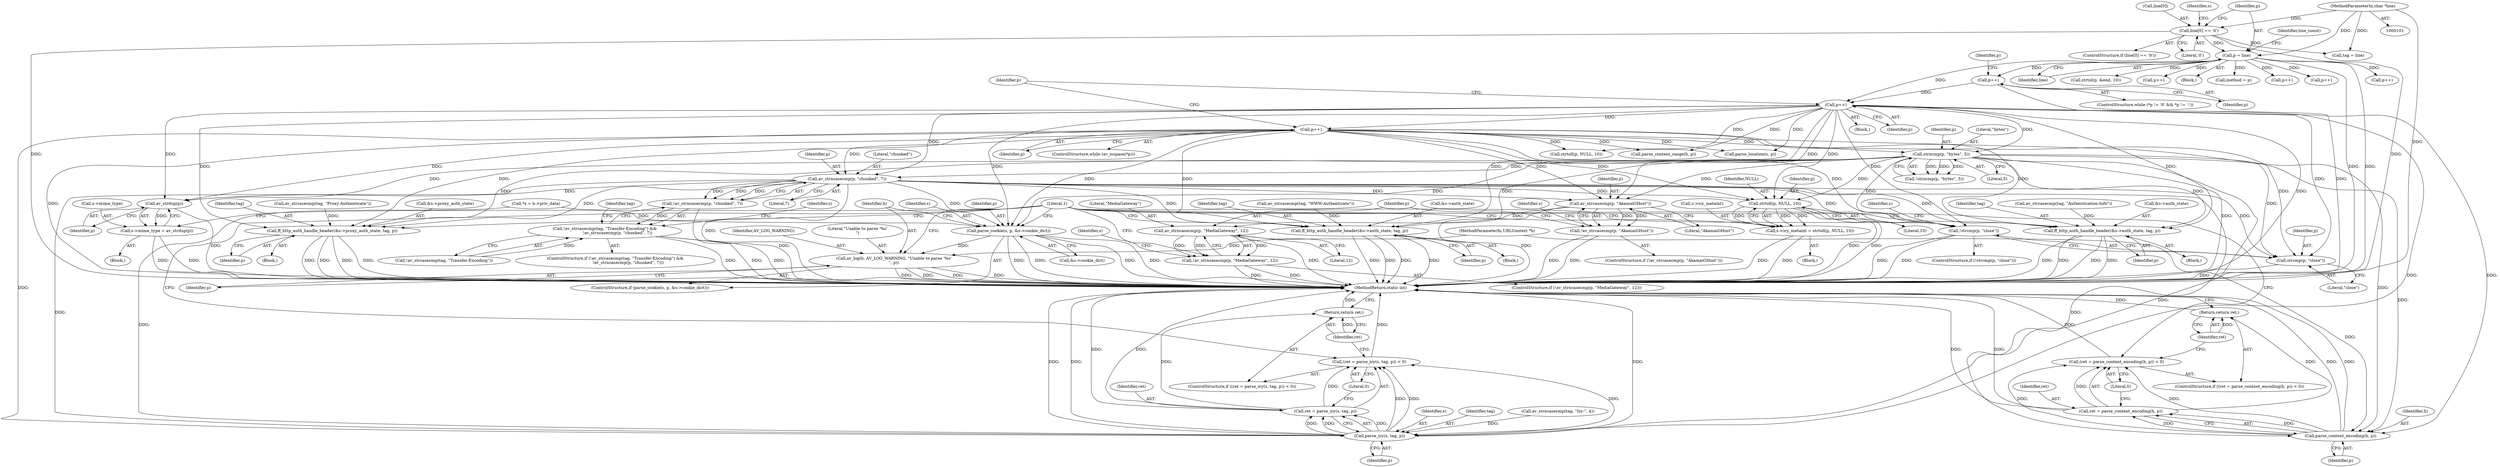 digraph "0_FFmpeg_2a05c8f813de6f2278827734bf8102291e7484aa_7@pointer" {
"1000490" [label="(Call,av_strncasecmp(p, \"chunked\", 7))"];
"1000397" [label="(Call,p++)"];
"1000381" [label="(Call,p++)"];
"1000145" [label="(Call,p = line)"];
"1000132" [label="(Call,line[0] == '\0')"];
"1000103" [label="(MethodParameterIn,char *line)"];
"1000403" [label="(Call,p++)"];
"1000466" [label="(Call,strncmp(p, \"bytes\", 5))"];
"1000489" [label="(Call,!av_strncasecmp(p, \"chunked\", 7))"];
"1000484" [label="(Call,!av_strcasecmp(tag, \"Transfer-Encoding\") &&\n                    !av_strncasecmp(p, \"chunked\", 7))"];
"1000513" [label="(Call,ff_http_auth_handle_header(&s->auth_state, tag, p))"];
"1000527" [label="(Call,ff_http_auth_handle_header(&s->auth_state, tag, p))"];
"1000541" [label="(Call,ff_http_auth_handle_header(&s->proxy_auth_state, tag, p))"];
"1000556" [label="(Call,!strcmp(p, \"close\"))"];
"1000557" [label="(Call,strcmp(p, \"close\"))"];
"1000574" [label="(Call,av_strcasecmp(p, \"AkamaiGHost\"))"];
"1000573" [label="(Call,!av_strcasecmp(p, \"AkamaiGHost\"))"];
"1000586" [label="(Call,av_strncasecmp(p, \"MediaGateway\", 12))"];
"1000585" [label="(Call,!av_strncasecmp(p, \"MediaGateway\", 12))"];
"1000611" [label="(Call,av_strdup(p))"];
"1000607" [label="(Call,s->mime_type = av_strdup(p))"];
"1000621" [label="(Call,parse_cookie(s, p, &s->cookie_dict))"];
"1000628" [label="(Call,av_log(h, AV_LOG_WARNING, \"Unable to parse '%s'\n\", p))"];
"1000644" [label="(Call,strtoll(p, NULL, 10))"];
"1000640" [label="(Call,s->icy_metaint = strtoll(p, NULL, 10))"];
"1000660" [label="(Call,parse_icy(s, tag, p))"];
"1000657" [label="(Call,(ret = parse_icy(s, tag, p)) < 0)"];
"1000658" [label="(Call,ret = parse_icy(s, tag, p))"];
"1000665" [label="(Return,return ret;)"];
"1000678" [label="(Call,parse_content_encoding(h, p))"];
"1000675" [label="(Call,(ret = parse_content_encoding(h, p)) < 0)"];
"1000676" [label="(Call,ret = parse_content_encoding(h, p))"];
"1000682" [label="(Return,return ret;)"];
"1000541" [label="(Call,ff_http_auth_handle_header(&s->proxy_auth_state, tag, p))"];
"1000679" [label="(Identifier,h)"];
"1000585" [label="(Call,!av_strncasecmp(p, \"MediaGateway\", 12))"];
"1000660" [label="(Call,parse_icy(s, tag, p))"];
"1000332" [label="(Call,p++)"];
"1000629" [label="(Identifier,h)"];
"1000659" [label="(Identifier,ret)"];
"1000147" [label="(Identifier,line)"];
"1000573" [label="(Call,!av_strcasecmp(p, \"AkamaiGHost\"))"];
"1000108" [label="(Call,*s = h->priv_data)"];
"1000484" [label="(Call,!av_strcasecmp(tag, \"Transfer-Encoding\") &&\n                    !av_strncasecmp(p, \"chunked\", 7))"];
"1000547" [label="(Identifier,p)"];
"1000489" [label="(Call,!av_strncasecmp(p, \"chunked\", 7))"];
"1000133" [label="(Call,line[0])"];
"1000344" [label="(Call,strtol(p, &end, 10))"];
"1000404" [label="(Identifier,p)"];
"1000540" [label="(Block,)"];
"1000491" [label="(Identifier,p)"];
"1000602" [label="(Block,)"];
"1000645" [label="(Identifier,p)"];
"1000661" [label="(Identifier,s)"];
"1000580" [label="(Identifier,s)"];
"1000518" [label="(Identifier,tag)"];
"1000641" [label="(Call,s->icy_metaint)"];
"1000612" [label="(Identifier,p)"];
"1000370" [label="(Block,)"];
"1000132" [label="(Call,line[0] == '\0')"];
"1000628" [label="(Call,av_log(h, AV_LOG_WARNING, \"Unable to parse '%s'\n\", p))"];
"1000620" [label="(ControlStructure,if (parse_cookie(s, p, &s->cookie_dict)))"];
"1000371" [label="(ControlStructure,while (*p != '\0' && *p != ':'))"];
"1000381" [label="(Call,p++)"];
"1000146" [label="(Identifier,p)"];
"1000394" [label="(Call,tag = line)"];
"1000465" [label="(Call,!strncmp(p, \"bytes\", 5))"];
"1000589" [label="(Literal,12)"];
"1000403" [label="(Call,p++)"];
"1000666" [label="(Identifier,ret)"];
"1000665" [label="(Return,return ret;)"];
"1000676" [label="(Call,ret = parse_content_encoding(h, p))"];
"1000173" [label="(Call,p++)"];
"1000398" [label="(Identifier,p)"];
"1000519" [label="(Identifier,p)"];
"1000509" [label="(Call,av_strcasecmp(tag, \"WWW-Authenticate\"))"];
"1000466" [label="(Call,strncmp(p, \"bytes\", 5))"];
"1000131" [label="(ControlStructure,if (line[0] == '\0'))"];
"1000555" [label="(ControlStructure,if (!strcmp(p, \"close\")))"];
"1000621" [label="(Call,parse_cookie(s, p, &s->cookie_dict))"];
"1000469" [label="(Literal,5)"];
"1000607" [label="(Call,s->mime_type = av_strdup(p))"];
"1000533" [label="(Identifier,p)"];
"1000644" [label="(Call,strtoll(p, NULL, 10))"];
"1000490" [label="(Call,av_strncasecmp(p, \"chunked\", 7))"];
"1000102" [label="(MethodParameterIn,URLContext *h)"];
"1000682" [label="(Return,return ret;)"];
"1000526" [label="(Block,)"];
"1000576" [label="(Literal,\"AkamaiGHost\")"];
"1000611" [label="(Call,av_strdup(p))"];
"1000678" [label="(Call,parse_content_encoding(h, p))"];
"1000624" [label="(Call,&s->cookie_dict)"];
"1000532" [label="(Identifier,tag)"];
"1000106" [label="(Block,)"];
"1000140" [label="(Identifier,s)"];
"1000397" [label="(Call,p++)"];
"1000558" [label="(Identifier,p)"];
"1000630" [label="(Identifier,AV_LOG_WARNING)"];
"1000686" [label="(MethodReturn,static int)"];
"1000575" [label="(Identifier,p)"];
"1000587" [label="(Identifier,p)"];
"1000683" [label="(Identifier,ret)"];
"1000658" [label="(Call,ret = parse_icy(s, tag, p))"];
"1000662" [label="(Identifier,tag)"];
"1000375" [label="(Identifier,p)"];
"1000493" [label="(Literal,7)"];
"1000647" [label="(Literal,10)"];
"1000542" [label="(Call,&s->proxy_auth_state)"];
"1000588" [label="(Literal,\"MediaGateway\")"];
"1000632" [label="(Identifier,p)"];
"1000680" [label="(Identifier,p)"];
"1000546" [label="(Identifier,tag)"];
"1000158" [label="(Call,method = p)"];
"1000622" [label="(Identifier,s)"];
"1000657" [label="(Call,(ret = parse_icy(s, tag, p)) < 0)"];
"1000103" [label="(MethodParameterIn,char *line)"];
"1000512" [label="(Block,)"];
"1000664" [label="(Literal,0)"];
"1000656" [label="(ControlStructure,if ((ret = parse_icy(s, tag, p)) < 0))"];
"1000651" [label="(Call,av_strncasecmp(tag, \"Icy-\", 4))"];
"1000454" [label="(Call,parse_content_range(h, p))"];
"1000640" [label="(Call,s->icy_metaint = strtoll(p, NULL, 10))"];
"1000523" [label="(Call,av_strcasecmp(tag, \"Authentication-Info\"))"];
"1000537" [label="(Call,av_strcasecmp(tag, \"Proxy-Authenticate\"))"];
"1000631" [label="(Literal,\"Unable to parse '%s'\n\")"];
"1000492" [label="(Literal,\"chunked\")"];
"1000623" [label="(Identifier,p)"];
"1000556" [label="(Call,!strcmp(p, \"close\"))"];
"1000681" [label="(Literal,0)"];
"1000497" [label="(Identifier,s)"];
"1000382" [label="(Identifier,p)"];
"1000639" [label="(Block,)"];
"1000399" [label="(ControlStructure,while (av_isspace(*p)))"];
"1000608" [label="(Call,s->mime_type)"];
"1000572" [label="(ControlStructure,if (!av_strcasecmp(p, \"AkamaiGHost\")))"];
"1000674" [label="(ControlStructure,if ((ret = parse_content_encoding(h, p)) < 0))"];
"1000586" [label="(Call,av_strncasecmp(p, \"MediaGateway\", 12))"];
"1000169" [label="(Call,p++)"];
"1000593" [label="(Identifier,s)"];
"1000559" [label="(Literal,\"close\")"];
"1000685" [label="(Literal,1)"];
"1000513" [label="(Call,ff_http_auth_handle_header(&s->auth_state, tag, p))"];
"1000415" [label="(Call,parse_location(s, p))"];
"1000562" [label="(Identifier,s)"];
"1000485" [label="(Call,!av_strcasecmp(tag, \"Transfer-Encoding\"))"];
"1000527" [label="(Call,ff_http_auth_handle_header(&s->auth_state, tag, p))"];
"1000514" [label="(Call,&s->auth_state)"];
"1000338" [label="(Call,p++)"];
"1000468" [label="(Literal,\"bytes\")"];
"1000677" [label="(Identifier,ret)"];
"1000557" [label="(Call,strcmp(p, \"close\"))"];
"1000663" [label="(Identifier,p)"];
"1000150" [label="(Identifier,line_count)"];
"1000136" [label="(Literal,'\0')"];
"1000584" [label="(ControlStructure,if (!av_strncasecmp(p, \"MediaGateway\", 12)))"];
"1000646" [label="(Identifier,NULL)"];
"1000510" [label="(Identifier,tag)"];
"1000467" [label="(Identifier,p)"];
"1000574" [label="(Call,av_strcasecmp(p, \"AkamaiGHost\"))"];
"1000402" [label="(Identifier,p)"];
"1000483" [label="(ControlStructure,if (!av_strcasecmp(tag, \"Transfer-Encoding\") &&\n                    !av_strncasecmp(p, \"chunked\", 7)))"];
"1000528" [label="(Call,&s->auth_state)"];
"1000675" [label="(Call,(ret = parse_content_encoding(h, p)) < 0)"];
"1000443" [label="(Call,strtoll(p, NULL, 10))"];
"1000145" [label="(Call,p = line)"];
"1000490" -> "1000489"  [label="AST: "];
"1000490" -> "1000493"  [label="CFG: "];
"1000491" -> "1000490"  [label="AST: "];
"1000492" -> "1000490"  [label="AST: "];
"1000493" -> "1000490"  [label="AST: "];
"1000489" -> "1000490"  [label="CFG: "];
"1000490" -> "1000686"  [label="DDG: "];
"1000490" -> "1000489"  [label="DDG: "];
"1000490" -> "1000489"  [label="DDG: "];
"1000490" -> "1000489"  [label="DDG: "];
"1000397" -> "1000490"  [label="DDG: "];
"1000403" -> "1000490"  [label="DDG: "];
"1000466" -> "1000490"  [label="DDG: "];
"1000490" -> "1000513"  [label="DDG: "];
"1000490" -> "1000527"  [label="DDG: "];
"1000490" -> "1000541"  [label="DDG: "];
"1000490" -> "1000556"  [label="DDG: "];
"1000490" -> "1000557"  [label="DDG: "];
"1000490" -> "1000574"  [label="DDG: "];
"1000490" -> "1000611"  [label="DDG: "];
"1000490" -> "1000621"  [label="DDG: "];
"1000490" -> "1000644"  [label="DDG: "];
"1000490" -> "1000660"  [label="DDG: "];
"1000490" -> "1000678"  [label="DDG: "];
"1000397" -> "1000370"  [label="AST: "];
"1000397" -> "1000398"  [label="CFG: "];
"1000398" -> "1000397"  [label="AST: "];
"1000402" -> "1000397"  [label="CFG: "];
"1000397" -> "1000686"  [label="DDG: "];
"1000381" -> "1000397"  [label="DDG: "];
"1000145" -> "1000397"  [label="DDG: "];
"1000397" -> "1000403"  [label="DDG: "];
"1000397" -> "1000415"  [label="DDG: "];
"1000397" -> "1000443"  [label="DDG: "];
"1000397" -> "1000454"  [label="DDG: "];
"1000397" -> "1000466"  [label="DDG: "];
"1000397" -> "1000513"  [label="DDG: "];
"1000397" -> "1000527"  [label="DDG: "];
"1000397" -> "1000541"  [label="DDG: "];
"1000397" -> "1000556"  [label="DDG: "];
"1000397" -> "1000557"  [label="DDG: "];
"1000397" -> "1000574"  [label="DDG: "];
"1000397" -> "1000611"  [label="DDG: "];
"1000397" -> "1000621"  [label="DDG: "];
"1000397" -> "1000644"  [label="DDG: "];
"1000397" -> "1000660"  [label="DDG: "];
"1000397" -> "1000678"  [label="DDG: "];
"1000381" -> "1000371"  [label="AST: "];
"1000381" -> "1000382"  [label="CFG: "];
"1000382" -> "1000381"  [label="AST: "];
"1000375" -> "1000381"  [label="CFG: "];
"1000381" -> "1000686"  [label="DDG: "];
"1000145" -> "1000381"  [label="DDG: "];
"1000145" -> "1000106"  [label="AST: "];
"1000145" -> "1000147"  [label="CFG: "];
"1000146" -> "1000145"  [label="AST: "];
"1000147" -> "1000145"  [label="AST: "];
"1000150" -> "1000145"  [label="CFG: "];
"1000145" -> "1000686"  [label="DDG: "];
"1000145" -> "1000686"  [label="DDG: "];
"1000132" -> "1000145"  [label="DDG: "];
"1000103" -> "1000145"  [label="DDG: "];
"1000145" -> "1000158"  [label="DDG: "];
"1000145" -> "1000169"  [label="DDG: "];
"1000145" -> "1000173"  [label="DDG: "];
"1000145" -> "1000332"  [label="DDG: "];
"1000145" -> "1000338"  [label="DDG: "];
"1000145" -> "1000344"  [label="DDG: "];
"1000132" -> "1000131"  [label="AST: "];
"1000132" -> "1000136"  [label="CFG: "];
"1000133" -> "1000132"  [label="AST: "];
"1000136" -> "1000132"  [label="AST: "];
"1000140" -> "1000132"  [label="CFG: "];
"1000146" -> "1000132"  [label="CFG: "];
"1000132" -> "1000686"  [label="DDG: "];
"1000132" -> "1000686"  [label="DDG: "];
"1000103" -> "1000132"  [label="DDG: "];
"1000132" -> "1000394"  [label="DDG: "];
"1000103" -> "1000101"  [label="AST: "];
"1000103" -> "1000686"  [label="DDG: "];
"1000103" -> "1000394"  [label="DDG: "];
"1000403" -> "1000399"  [label="AST: "];
"1000403" -> "1000404"  [label="CFG: "];
"1000404" -> "1000403"  [label="AST: "];
"1000402" -> "1000403"  [label="CFG: "];
"1000403" -> "1000686"  [label="DDG: "];
"1000403" -> "1000415"  [label="DDG: "];
"1000403" -> "1000443"  [label="DDG: "];
"1000403" -> "1000454"  [label="DDG: "];
"1000403" -> "1000466"  [label="DDG: "];
"1000403" -> "1000513"  [label="DDG: "];
"1000403" -> "1000527"  [label="DDG: "];
"1000403" -> "1000541"  [label="DDG: "];
"1000403" -> "1000556"  [label="DDG: "];
"1000403" -> "1000557"  [label="DDG: "];
"1000403" -> "1000574"  [label="DDG: "];
"1000403" -> "1000611"  [label="DDG: "];
"1000403" -> "1000621"  [label="DDG: "];
"1000403" -> "1000644"  [label="DDG: "];
"1000403" -> "1000660"  [label="DDG: "];
"1000403" -> "1000678"  [label="DDG: "];
"1000466" -> "1000465"  [label="AST: "];
"1000466" -> "1000469"  [label="CFG: "];
"1000467" -> "1000466"  [label="AST: "];
"1000468" -> "1000466"  [label="AST: "];
"1000469" -> "1000466"  [label="AST: "];
"1000465" -> "1000466"  [label="CFG: "];
"1000466" -> "1000686"  [label="DDG: "];
"1000466" -> "1000465"  [label="DDG: "];
"1000466" -> "1000465"  [label="DDG: "];
"1000466" -> "1000465"  [label="DDG: "];
"1000466" -> "1000513"  [label="DDG: "];
"1000466" -> "1000527"  [label="DDG: "];
"1000466" -> "1000541"  [label="DDG: "];
"1000466" -> "1000556"  [label="DDG: "];
"1000466" -> "1000557"  [label="DDG: "];
"1000466" -> "1000574"  [label="DDG: "];
"1000466" -> "1000611"  [label="DDG: "];
"1000466" -> "1000621"  [label="DDG: "];
"1000466" -> "1000644"  [label="DDG: "];
"1000466" -> "1000660"  [label="DDG: "];
"1000466" -> "1000678"  [label="DDG: "];
"1000489" -> "1000484"  [label="AST: "];
"1000484" -> "1000489"  [label="CFG: "];
"1000489" -> "1000686"  [label="DDG: "];
"1000489" -> "1000484"  [label="DDG: "];
"1000484" -> "1000483"  [label="AST: "];
"1000484" -> "1000485"  [label="CFG: "];
"1000485" -> "1000484"  [label="AST: "];
"1000497" -> "1000484"  [label="CFG: "];
"1000510" -> "1000484"  [label="CFG: "];
"1000484" -> "1000686"  [label="DDG: "];
"1000484" -> "1000686"  [label="DDG: "];
"1000484" -> "1000686"  [label="DDG: "];
"1000485" -> "1000484"  [label="DDG: "];
"1000513" -> "1000512"  [label="AST: "];
"1000513" -> "1000519"  [label="CFG: "];
"1000514" -> "1000513"  [label="AST: "];
"1000518" -> "1000513"  [label="AST: "];
"1000519" -> "1000513"  [label="AST: "];
"1000685" -> "1000513"  [label="CFG: "];
"1000513" -> "1000686"  [label="DDG: "];
"1000513" -> "1000686"  [label="DDG: "];
"1000513" -> "1000686"  [label="DDG: "];
"1000513" -> "1000686"  [label="DDG: "];
"1000509" -> "1000513"  [label="DDG: "];
"1000527" -> "1000526"  [label="AST: "];
"1000527" -> "1000533"  [label="CFG: "];
"1000528" -> "1000527"  [label="AST: "];
"1000532" -> "1000527"  [label="AST: "];
"1000533" -> "1000527"  [label="AST: "];
"1000685" -> "1000527"  [label="CFG: "];
"1000527" -> "1000686"  [label="DDG: "];
"1000527" -> "1000686"  [label="DDG: "];
"1000527" -> "1000686"  [label="DDG: "];
"1000527" -> "1000686"  [label="DDG: "];
"1000523" -> "1000527"  [label="DDG: "];
"1000541" -> "1000540"  [label="AST: "];
"1000541" -> "1000547"  [label="CFG: "];
"1000542" -> "1000541"  [label="AST: "];
"1000546" -> "1000541"  [label="AST: "];
"1000547" -> "1000541"  [label="AST: "];
"1000685" -> "1000541"  [label="CFG: "];
"1000541" -> "1000686"  [label="DDG: "];
"1000541" -> "1000686"  [label="DDG: "];
"1000541" -> "1000686"  [label="DDG: "];
"1000541" -> "1000686"  [label="DDG: "];
"1000537" -> "1000541"  [label="DDG: "];
"1000556" -> "1000555"  [label="AST: "];
"1000556" -> "1000557"  [label="CFG: "];
"1000557" -> "1000556"  [label="AST: "];
"1000562" -> "1000556"  [label="CFG: "];
"1000685" -> "1000556"  [label="CFG: "];
"1000556" -> "1000686"  [label="DDG: "];
"1000556" -> "1000686"  [label="DDG: "];
"1000557" -> "1000559"  [label="CFG: "];
"1000558" -> "1000557"  [label="AST: "];
"1000559" -> "1000557"  [label="AST: "];
"1000557" -> "1000686"  [label="DDG: "];
"1000574" -> "1000573"  [label="AST: "];
"1000574" -> "1000576"  [label="CFG: "];
"1000575" -> "1000574"  [label="AST: "];
"1000576" -> "1000574"  [label="AST: "];
"1000573" -> "1000574"  [label="CFG: "];
"1000574" -> "1000686"  [label="DDG: "];
"1000574" -> "1000573"  [label="DDG: "];
"1000574" -> "1000573"  [label="DDG: "];
"1000574" -> "1000586"  [label="DDG: "];
"1000573" -> "1000572"  [label="AST: "];
"1000580" -> "1000573"  [label="CFG: "];
"1000587" -> "1000573"  [label="CFG: "];
"1000573" -> "1000686"  [label="DDG: "];
"1000573" -> "1000686"  [label="DDG: "];
"1000586" -> "1000585"  [label="AST: "];
"1000586" -> "1000589"  [label="CFG: "];
"1000587" -> "1000586"  [label="AST: "];
"1000588" -> "1000586"  [label="AST: "];
"1000589" -> "1000586"  [label="AST: "];
"1000585" -> "1000586"  [label="CFG: "];
"1000586" -> "1000686"  [label="DDG: "];
"1000586" -> "1000585"  [label="DDG: "];
"1000586" -> "1000585"  [label="DDG: "];
"1000586" -> "1000585"  [label="DDG: "];
"1000585" -> "1000584"  [label="AST: "];
"1000593" -> "1000585"  [label="CFG: "];
"1000685" -> "1000585"  [label="CFG: "];
"1000585" -> "1000686"  [label="DDG: "];
"1000585" -> "1000686"  [label="DDG: "];
"1000611" -> "1000607"  [label="AST: "];
"1000611" -> "1000612"  [label="CFG: "];
"1000612" -> "1000611"  [label="AST: "];
"1000607" -> "1000611"  [label="CFG: "];
"1000611" -> "1000686"  [label="DDG: "];
"1000611" -> "1000607"  [label="DDG: "];
"1000607" -> "1000602"  [label="AST: "];
"1000608" -> "1000607"  [label="AST: "];
"1000685" -> "1000607"  [label="CFG: "];
"1000607" -> "1000686"  [label="DDG: "];
"1000607" -> "1000686"  [label="DDG: "];
"1000621" -> "1000620"  [label="AST: "];
"1000621" -> "1000624"  [label="CFG: "];
"1000622" -> "1000621"  [label="AST: "];
"1000623" -> "1000621"  [label="AST: "];
"1000624" -> "1000621"  [label="AST: "];
"1000629" -> "1000621"  [label="CFG: "];
"1000685" -> "1000621"  [label="CFG: "];
"1000621" -> "1000686"  [label="DDG: "];
"1000621" -> "1000686"  [label="DDG: "];
"1000621" -> "1000686"  [label="DDG: "];
"1000621" -> "1000686"  [label="DDG: "];
"1000108" -> "1000621"  [label="DDG: "];
"1000621" -> "1000628"  [label="DDG: "];
"1000628" -> "1000620"  [label="AST: "];
"1000628" -> "1000632"  [label="CFG: "];
"1000629" -> "1000628"  [label="AST: "];
"1000630" -> "1000628"  [label="AST: "];
"1000631" -> "1000628"  [label="AST: "];
"1000632" -> "1000628"  [label="AST: "];
"1000685" -> "1000628"  [label="CFG: "];
"1000628" -> "1000686"  [label="DDG: "];
"1000628" -> "1000686"  [label="DDG: "];
"1000628" -> "1000686"  [label="DDG: "];
"1000628" -> "1000686"  [label="DDG: "];
"1000102" -> "1000628"  [label="DDG: "];
"1000644" -> "1000640"  [label="AST: "];
"1000644" -> "1000647"  [label="CFG: "];
"1000645" -> "1000644"  [label="AST: "];
"1000646" -> "1000644"  [label="AST: "];
"1000647" -> "1000644"  [label="AST: "];
"1000640" -> "1000644"  [label="CFG: "];
"1000644" -> "1000686"  [label="DDG: "];
"1000644" -> "1000686"  [label="DDG: "];
"1000644" -> "1000640"  [label="DDG: "];
"1000644" -> "1000640"  [label="DDG: "];
"1000644" -> "1000640"  [label="DDG: "];
"1000640" -> "1000639"  [label="AST: "];
"1000641" -> "1000640"  [label="AST: "];
"1000685" -> "1000640"  [label="CFG: "];
"1000640" -> "1000686"  [label="DDG: "];
"1000640" -> "1000686"  [label="DDG: "];
"1000660" -> "1000658"  [label="AST: "];
"1000660" -> "1000663"  [label="CFG: "];
"1000661" -> "1000660"  [label="AST: "];
"1000662" -> "1000660"  [label="AST: "];
"1000663" -> "1000660"  [label="AST: "];
"1000658" -> "1000660"  [label="CFG: "];
"1000660" -> "1000686"  [label="DDG: "];
"1000660" -> "1000686"  [label="DDG: "];
"1000660" -> "1000686"  [label="DDG: "];
"1000660" -> "1000657"  [label="DDG: "];
"1000660" -> "1000657"  [label="DDG: "];
"1000660" -> "1000657"  [label="DDG: "];
"1000660" -> "1000658"  [label="DDG: "];
"1000660" -> "1000658"  [label="DDG: "];
"1000660" -> "1000658"  [label="DDG: "];
"1000108" -> "1000660"  [label="DDG: "];
"1000651" -> "1000660"  [label="DDG: "];
"1000657" -> "1000656"  [label="AST: "];
"1000657" -> "1000664"  [label="CFG: "];
"1000658" -> "1000657"  [label="AST: "];
"1000664" -> "1000657"  [label="AST: "];
"1000666" -> "1000657"  [label="CFG: "];
"1000685" -> "1000657"  [label="CFG: "];
"1000657" -> "1000686"  [label="DDG: "];
"1000658" -> "1000657"  [label="DDG: "];
"1000659" -> "1000658"  [label="AST: "];
"1000664" -> "1000658"  [label="CFG: "];
"1000658" -> "1000686"  [label="DDG: "];
"1000658" -> "1000686"  [label="DDG: "];
"1000658" -> "1000665"  [label="DDG: "];
"1000665" -> "1000656"  [label="AST: "];
"1000665" -> "1000666"  [label="CFG: "];
"1000666" -> "1000665"  [label="AST: "];
"1000686" -> "1000665"  [label="CFG: "];
"1000665" -> "1000686"  [label="DDG: "];
"1000666" -> "1000665"  [label="DDG: "];
"1000678" -> "1000676"  [label="AST: "];
"1000678" -> "1000680"  [label="CFG: "];
"1000679" -> "1000678"  [label="AST: "];
"1000680" -> "1000678"  [label="AST: "];
"1000676" -> "1000678"  [label="CFG: "];
"1000678" -> "1000686"  [label="DDG: "];
"1000678" -> "1000686"  [label="DDG: "];
"1000678" -> "1000675"  [label="DDG: "];
"1000678" -> "1000675"  [label="DDG: "];
"1000678" -> "1000676"  [label="DDG: "];
"1000678" -> "1000676"  [label="DDG: "];
"1000102" -> "1000678"  [label="DDG: "];
"1000675" -> "1000674"  [label="AST: "];
"1000675" -> "1000681"  [label="CFG: "];
"1000676" -> "1000675"  [label="AST: "];
"1000681" -> "1000675"  [label="AST: "];
"1000683" -> "1000675"  [label="CFG: "];
"1000685" -> "1000675"  [label="CFG: "];
"1000675" -> "1000686"  [label="DDG: "];
"1000676" -> "1000675"  [label="DDG: "];
"1000677" -> "1000676"  [label="AST: "];
"1000681" -> "1000676"  [label="CFG: "];
"1000676" -> "1000686"  [label="DDG: "];
"1000676" -> "1000686"  [label="DDG: "];
"1000676" -> "1000682"  [label="DDG: "];
"1000682" -> "1000674"  [label="AST: "];
"1000682" -> "1000683"  [label="CFG: "];
"1000683" -> "1000682"  [label="AST: "];
"1000686" -> "1000682"  [label="CFG: "];
"1000682" -> "1000686"  [label="DDG: "];
"1000683" -> "1000682"  [label="DDG: "];
}
